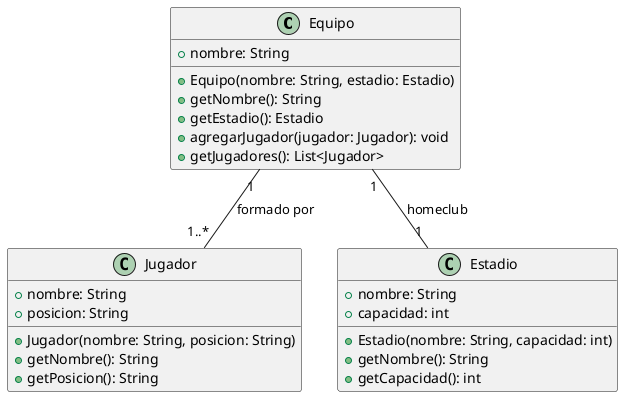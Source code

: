 @startuml
class Equipo {
    + nombre: String
    + Equipo(nombre: String, estadio: Estadio)
    + getNombre(): String
    + getEstadio(): Estadio
    + agregarJugador(jugador: Jugador): void
    + getJugadores(): List<Jugador>
}

class Jugador {
    + nombre: String
    + posicion: String
    + Jugador(nombre: String, posicion: String)
    + getNombre(): String
    + getPosicion(): String
}

class Estadio {
    + nombre: String
    + capacidad: int
    + Estadio(nombre: String, capacidad: int)
    + getNombre(): String
    + getCapacidad(): int
}

Equipo "1" -- "1..*" Jugador : formado por
Equipo "1" -- "1" Estadio : homeclub
@enduml